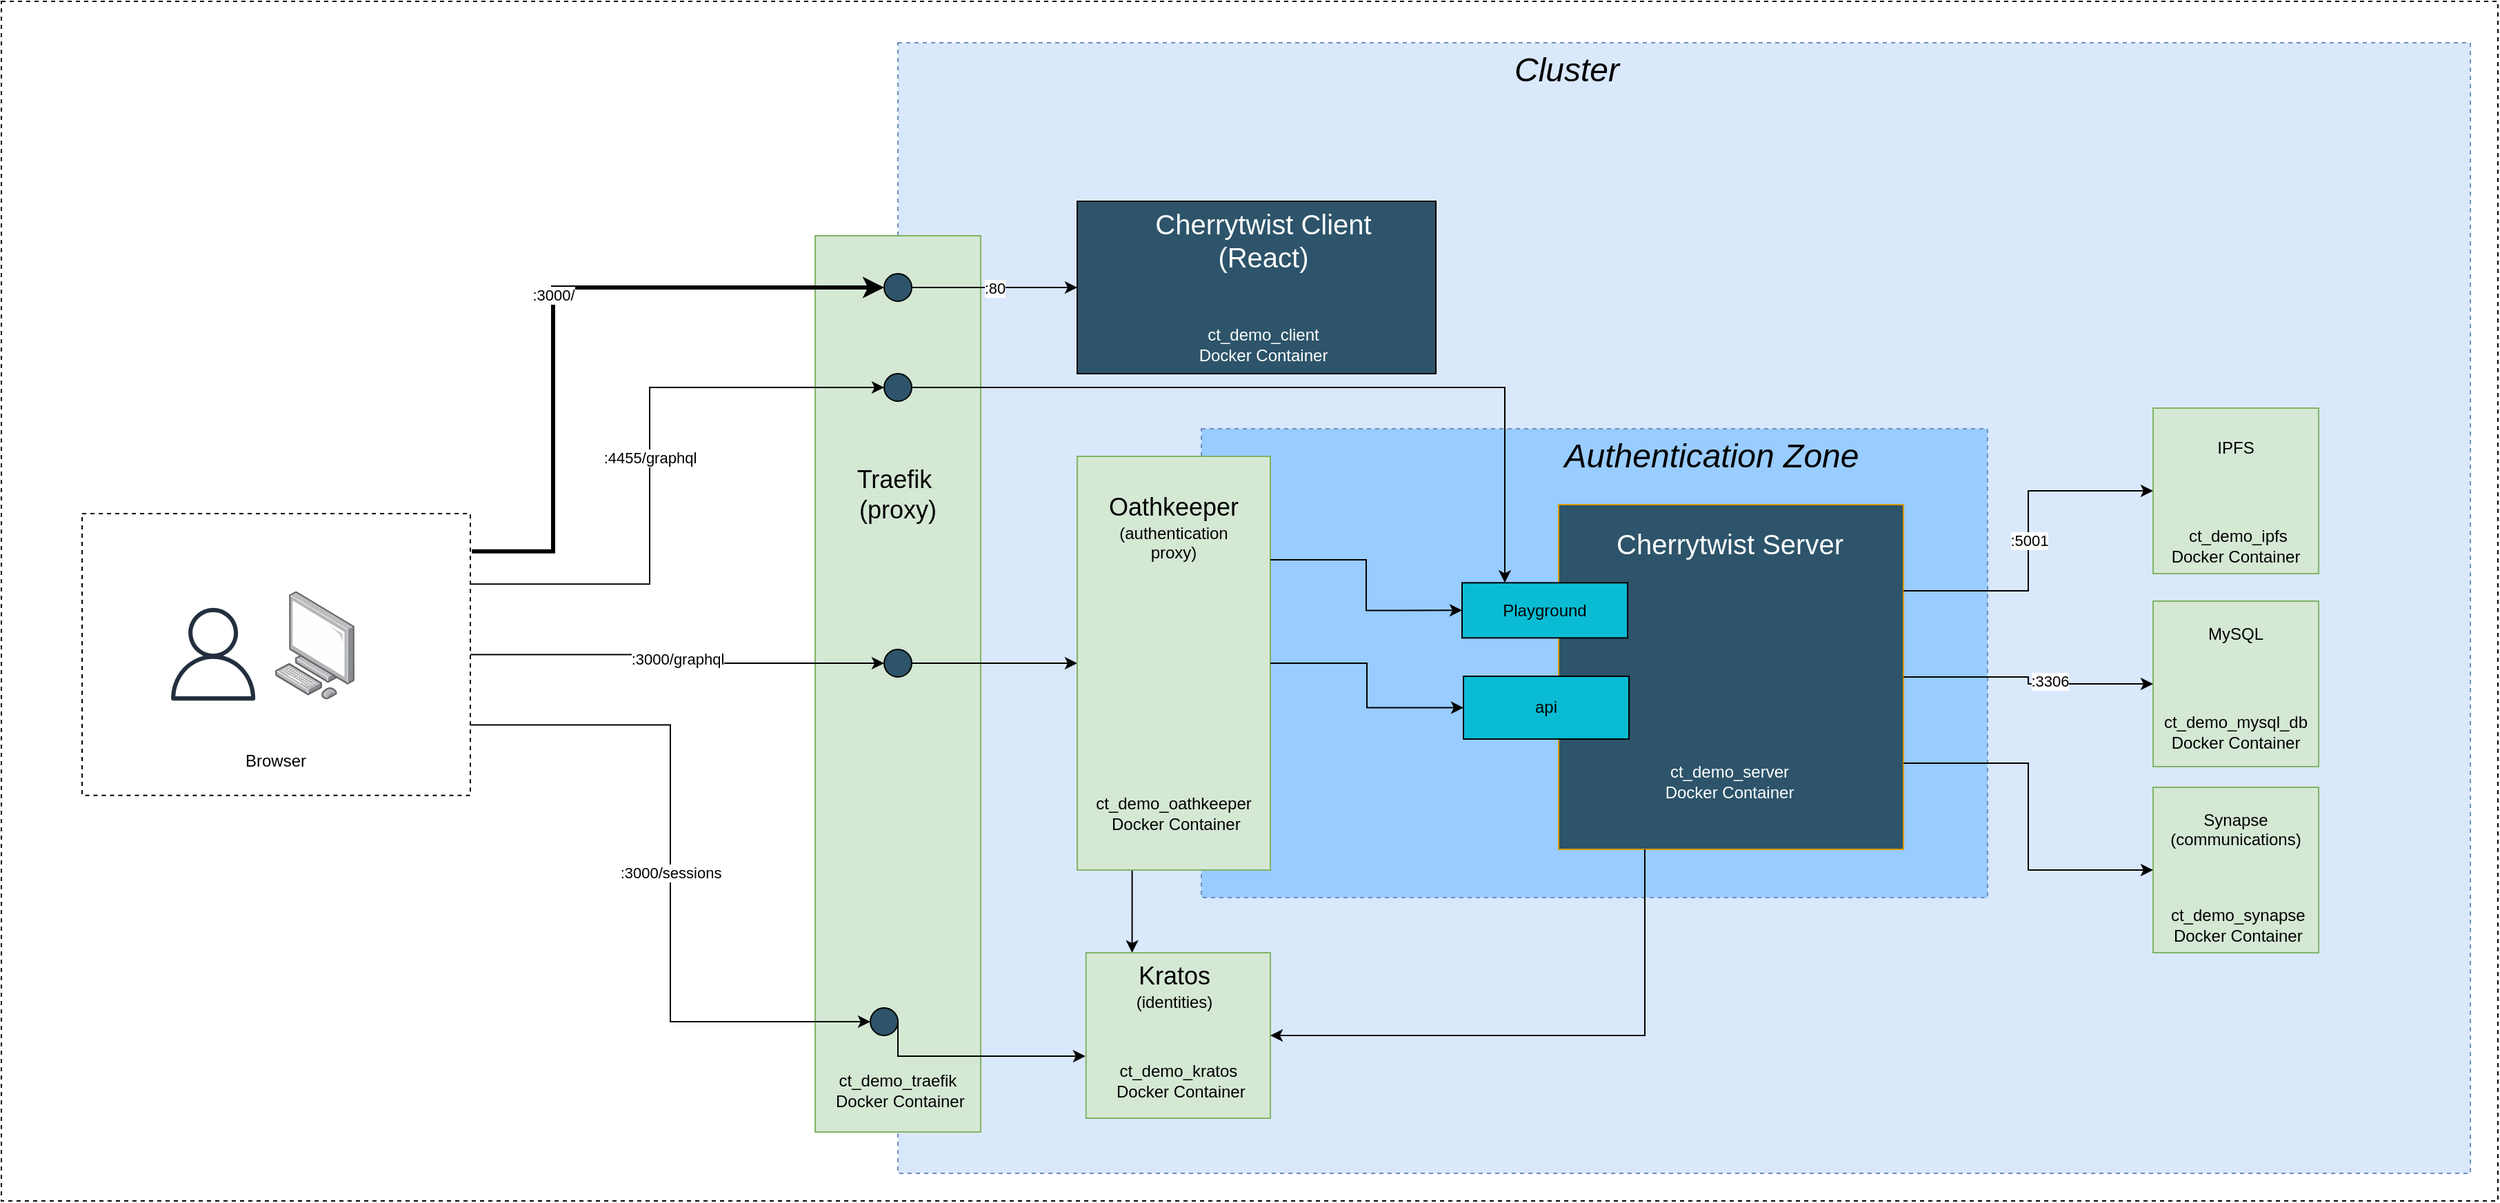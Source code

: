 <mxfile version="14.6.13" type="device" pages="2"><diagram id="5-0HRDUqpAHmHsOU0eof" name="Prod"><mxGraphModel dx="2249" dy="815" grid="1" gridSize="10" guides="1" tooltips="1" connect="1" arrows="1" fold="1" page="1" pageScale="1" pageWidth="827" pageHeight="1169" math="0" shadow="0"><root><mxCell id="0"/><mxCell id="1" parent="0"/><mxCell id="0voDaI4-u7oijfD-uJI3-23" value="" style="rounded=0;whiteSpace=wrap;html=1;dashed=1;" parent="1" vertex="1"><mxGeometry x="-450" y="170" width="1810" height="870" as="geometry"/></mxCell><mxCell id="0voDaI4-u7oijfD-uJI3-18" value="" style="rounded=0;whiteSpace=wrap;html=1;dashed=1;fillColor=#dae8fc;strokeColor=#6c8ebf;" parent="1" vertex="1"><mxGeometry x="200" y="200" width="1140" height="820" as="geometry"/></mxCell><mxCell id="RfYNLgnv8OTz5lV1KctK-16" value="" style="rounded=0;whiteSpace=wrap;html=1;strokeColor=#82b366;fillColor=#D5E8D4;" parent="1" vertex="1"><mxGeometry x="140" y="340" width="120" height="650" as="geometry"/></mxCell><mxCell id="0voDaI4-u7oijfD-uJI3-4" value="port:3306" style="edgeStyle=orthogonalEdgeStyle;rounded=0;orthogonalLoop=1;jettySize=auto;html=1;" parent="1" source="0voDaI4-u7oijfD-uJI3-2" edge="1"><mxGeometry relative="1" as="geometry"><mxPoint x="910" y="500" as="targetPoint"/></mxGeometry></mxCell><mxCell id="0voDaI4-u7oijfD-uJI3-27" value="" style="group" parent="1" vertex="1" connectable="0"><mxGeometry x="1110" y="605" width="131" height="120" as="geometry"/></mxCell><mxCell id="0voDaI4-u7oijfD-uJI3-21" value="&amp;nbsp;ct_demo_db&lt;br&gt;&amp;nbsp;Docker Container" style="text;html=1;strokeColor=none;fillColor=none;align=center;verticalAlign=middle;whiteSpace=wrap;rounded=0;dashed=1;" parent="0voDaI4-u7oijfD-uJI3-27" vertex="1"><mxGeometry y="80" width="120" height="40" as="geometry"/></mxCell><mxCell id="YILVaNEbcuu23r1FG_Kh-31" value="" style="group" parent="0voDaI4-u7oijfD-uJI3-27" vertex="1" connectable="0"><mxGeometry width="131" height="120" as="geometry"/></mxCell><mxCell id="0voDaI4-u7oijfD-uJI3-1" value="" style="whiteSpace=wrap;html=1;aspect=fixed;fillColor=#d5e8d4;strokeColor=#82b366;" parent="YILVaNEbcuu23r1FG_Kh-31" vertex="1"><mxGeometry width="120" height="120" as="geometry"/></mxCell><mxCell id="YILVaNEbcuu23r1FG_Kh-28" value="&lt;meta charset=&quot;utf-8&quot;&gt;&lt;span style=&quot;color: rgb(0, 0, 0); font-family: helvetica; font-size: 12px; font-style: normal; font-weight: 400; letter-spacing: normal; text-indent: 0px; text-transform: none; word-spacing: 0px; display: inline; float: none;&quot;&gt;MySQL&lt;/span&gt;" style="text;whiteSpace=wrap;html=1;align=center;labelBackgroundColor=none;" parent="YILVaNEbcuu23r1FG_Kh-31" vertex="1"><mxGeometry x="25" y="10" width="70" height="30" as="geometry"/></mxCell><mxCell id="YILVaNEbcuu23r1FG_Kh-33" value="ct_demo_mysql_db&lt;br&gt;Docker Container" style="text;html=1;strokeColor=none;fillColor=none;align=center;verticalAlign=middle;whiteSpace=wrap;rounded=0;dashed=1;" parent="YILVaNEbcuu23r1FG_Kh-31" vertex="1"><mxGeometry y="75" width="120" height="40" as="geometry"/></mxCell><mxCell id="IZdfjD5uXH5z2tWCQTJ2-1" value="" style="group" parent="1" vertex="1" connectable="0"><mxGeometry x="1110" y="465" width="120" height="120" as="geometry"/></mxCell><mxCell id="YILVaNEbcuu23r1FG_Kh-30" value="" style="group" parent="IZdfjD5uXH5z2tWCQTJ2-1" vertex="1" connectable="0"><mxGeometry width="120" height="120" as="geometry"/></mxCell><mxCell id="IZdfjD5uXH5z2tWCQTJ2-2" value="" style="whiteSpace=wrap;html=1;aspect=fixed;fillColor=#d5e8d4;strokeColor=#82b366;" parent="YILVaNEbcuu23r1FG_Kh-30" vertex="1"><mxGeometry width="120" height="120" as="geometry"/></mxCell><mxCell id="IZdfjD5uXH5z2tWCQTJ2-3" value="&amp;nbsp;ct_demo_ipfs&lt;br&gt;Docker Container" style="text;html=1;strokeColor=none;fillColor=none;align=center;verticalAlign=middle;whiteSpace=wrap;rounded=0;dashed=1;" parent="YILVaNEbcuu23r1FG_Kh-30" vertex="1"><mxGeometry y="80" width="120" height="40" as="geometry"/></mxCell><mxCell id="YILVaNEbcuu23r1FG_Kh-29" value="&lt;meta charset=&quot;utf-8&quot;&gt;&lt;span style=&quot;color: rgb(0, 0, 0); font-family: helvetica; font-size: 12px; font-style: normal; font-weight: 400; letter-spacing: normal; text-indent: 0px; text-transform: none; word-spacing: 0px; display: inline; float: none;&quot;&gt;IPFS&lt;/span&gt;" style="text;whiteSpace=wrap;html=1;align=center;labelBackgroundColor=none;" parent="YILVaNEbcuu23r1FG_Kh-30" vertex="1"><mxGeometry x="35" y="15" width="50" height="30" as="geometry"/></mxCell><mxCell id="IZdfjD5uXH5z2tWCQTJ2-14" value="&lt;font style=&quot;font-size: 24px&quot;&gt;&lt;i&gt;Cluster&lt;/i&gt;&lt;/font&gt;" style="text;html=1;strokeColor=none;fillColor=none;align=center;verticalAlign=middle;whiteSpace=wrap;rounded=0;" parent="1" vertex="1"><mxGeometry x="580" y="210" width="210" height="20" as="geometry"/></mxCell><mxCell id="RfYNLgnv8OTz5lV1KctK-8" value=":80" style="edgeStyle=orthogonalEdgeStyle;rounded=0;orthogonalLoop=1;jettySize=auto;html=1;exitX=1;exitY=0.5;exitDx=0;exitDy=0;entryX=0;entryY=0.5;entryDx=0;entryDy=0;" parent="1" source="RfYNLgnv8OTz5lV1KctK-11" target="YILVaNEbcuu23r1FG_Kh-16" edge="1"><mxGeometry relative="1" as="geometry"><mxPoint x="270" y="420" as="targetPoint"/><mxPoint x="-40" y="575.714" as="sourcePoint"/><Array as="points"><mxPoint x="310" y="378"/><mxPoint x="310" y="378"/></Array></mxGeometry></mxCell><mxCell id="RfYNLgnv8OTz5lV1KctK-9" style="edgeStyle=orthogonalEdgeStyle;rounded=0;orthogonalLoop=1;jettySize=auto;html=1;exitX=0.25;exitY=1;exitDx=0;exitDy=0;entryX=0.25;entryY=0;entryDx=0;entryDy=0;" parent="1" source="YILVaNEbcuu23r1FG_Kh-3" target="RfYNLgnv8OTz5lV1KctK-19" edge="1"><mxGeometry relative="1" as="geometry"><mxPoint x="590" y="695" as="targetPoint"/><mxPoint x="582.768" y="736.999" as="sourcePoint"/><Array as="points"><mxPoint x="370" y="800"/></Array></mxGeometry></mxCell><mxCell id="RfYNLgnv8OTz5lV1KctK-10" value=":3000/graphql" style="edgeStyle=orthogonalEdgeStyle;rounded=0;orthogonalLoop=1;jettySize=auto;html=1;entryX=0;entryY=0.5;entryDx=0;entryDy=0;exitX=1;exitY=0.5;exitDx=0;exitDy=0;strokeWidth=1;" parent="1" source="0voDaI4-u7oijfD-uJI3-35" target="RfYNLgnv8OTz5lV1KctK-13" edge="1"><mxGeometry relative="1" as="geometry"><mxPoint x="161.32" y="530.08" as="targetPoint"/><mxPoint x="-40" y="630" as="sourcePoint"/><Array as="points"/></mxGeometry></mxCell><mxCell id="RfYNLgnv8OTz5lV1KctK-11" value="" style="ellipse;whiteSpace=wrap;html=1;aspect=fixed;fillColor=#2d546a;" parent="1" vertex="1"><mxGeometry x="190" y="367.5" width="20" height="20" as="geometry"/></mxCell><mxCell id="0voDaI4-u7oijfD-uJI3-40" value=":3000/" style="edgeStyle=orthogonalEdgeStyle;rounded=0;orthogonalLoop=1;jettySize=auto;html=1;exitX=1.004;exitY=0.134;exitDx=0;exitDy=0;entryX=0;entryY=0.5;entryDx=0;entryDy=0;exitPerimeter=0;strokeWidth=3;" parent="1" source="0voDaI4-u7oijfD-uJI3-35" target="RfYNLgnv8OTz5lV1KctK-11" edge="1"><mxGeometry relative="1" as="geometry"><mxPoint x="460" y="550" as="targetPoint"/><Array as="points"><mxPoint x="-50" y="569"/><mxPoint x="-50" y="378"/></Array></mxGeometry></mxCell><mxCell id="RfYNLgnv8OTz5lV1KctK-18" style="edgeStyle=orthogonalEdgeStyle;rounded=0;orthogonalLoop=1;jettySize=auto;html=1;entryX=0;entryY=0.5;entryDx=0;entryDy=0;" parent="1" source="RfYNLgnv8OTz5lV1KctK-13" target="YILVaNEbcuu23r1FG_Kh-3" edge="1"><mxGeometry relative="1" as="geometry"><mxPoint x="382.31" y="698.845" as="targetPoint"/></mxGeometry></mxCell><mxCell id="RfYNLgnv8OTz5lV1KctK-13" value="" style="ellipse;whiteSpace=wrap;html=1;aspect=fixed;fillColor=#2d546a;" parent="1" vertex="1"><mxGeometry x="190" y="640" width="20" height="20" as="geometry"/></mxCell><mxCell id="RfYNLgnv8OTz5lV1KctK-23" value="ct_demo_traefik&lt;br&gt;&amp;nbsp;Docker Container" style="text;html=1;strokeColor=none;fillColor=none;align=center;verticalAlign=middle;whiteSpace=wrap;rounded=0;dashed=1;" parent="1" vertex="1"><mxGeometry x="140" y="940" width="120" height="40" as="geometry"/></mxCell><mxCell id="RfYNLgnv8OTz5lV1KctK-28" value="" style="group" parent="1" vertex="1" connectable="0"><mxGeometry x="1110" y="740" width="120" height="120" as="geometry"/></mxCell><mxCell id="YILVaNEbcuu23r1FG_Kh-32" value="" style="group" parent="RfYNLgnv8OTz5lV1KctK-28" vertex="1" connectable="0"><mxGeometry width="120" height="120" as="geometry"/></mxCell><mxCell id="RfYNLgnv8OTz5lV1KctK-29" value="" style="whiteSpace=wrap;html=1;aspect=fixed;fillColor=#d5e8d4;strokeColor=#82b366;" parent="YILVaNEbcuu23r1FG_Kh-32" vertex="1"><mxGeometry width="120" height="120" as="geometry"/></mxCell><mxCell id="RfYNLgnv8OTz5lV1KctK-30" value="&amp;nbsp;ct_demo_synapse&lt;br&gt;&amp;nbsp;Docker Container" style="text;html=1;strokeColor=none;fillColor=none;align=center;verticalAlign=middle;whiteSpace=wrap;rounded=0;dashed=1;" parent="YILVaNEbcuu23r1FG_Kh-32" vertex="1"><mxGeometry y="80" width="120" height="40" as="geometry"/></mxCell><mxCell id="YILVaNEbcuu23r1FG_Kh-26" value="&lt;meta charset=&quot;utf-8&quot;&gt;&lt;span style=&quot;color: rgb(0, 0, 0); font-family: helvetica; font-size: 12px; font-style: normal; font-weight: 400; letter-spacing: normal; text-indent: 0px; text-transform: none; word-spacing: 0px; display: inline; float: none;&quot;&gt;Synapse&lt;/span&gt;&lt;br style=&quot;color: rgb(0, 0, 0); font-family: helvetica; font-size: 12px; font-style: normal; font-weight: 400; letter-spacing: normal; text-indent: 0px; text-transform: none; word-spacing: 0px;&quot;&gt;&lt;span style=&quot;color: rgb(0, 0, 0); font-family: helvetica; font-size: 12px; font-style: normal; font-weight: 400; letter-spacing: normal; text-indent: 0px; text-transform: none; word-spacing: 0px; display: inline; float: none;&quot;&gt;(communications)&lt;/span&gt;" style="text;whiteSpace=wrap;html=1;align=center;labelBackgroundColor=none;" parent="YILVaNEbcuu23r1FG_Kh-32" vertex="1"><mxGeometry y="10" width="120" height="40" as="geometry"/></mxCell><mxCell id="RfYNLgnv8OTz5lV1KctK-33" value=":3000/sessions" style="edgeStyle=orthogonalEdgeStyle;rounded=0;orthogonalLoop=1;jettySize=auto;html=1;entryX=0;entryY=0.5;entryDx=0;entryDy=0;exitX=1;exitY=0.75;exitDx=0;exitDy=0;" parent="1" source="0voDaI4-u7oijfD-uJI3-35" target="RfYNLgnv8OTz5lV1KctK-34" edge="1"><mxGeometry relative="1" as="geometry"><mxPoint x="161.32" y="575.08" as="targetPoint"/><mxPoint x="-60" y="674.954" as="sourcePoint"/><Array as="points"/></mxGeometry></mxCell><mxCell id="RfYNLgnv8OTz5lV1KctK-34" value="" style="ellipse;whiteSpace=wrap;html=1;aspect=fixed;fillColor=#2d546a;" parent="1" vertex="1"><mxGeometry x="180" y="900" width="20" height="20" as="geometry"/></mxCell><mxCell id="RfYNLgnv8OTz5lV1KctK-35" style="edgeStyle=orthogonalEdgeStyle;rounded=0;orthogonalLoop=1;jettySize=auto;html=1;exitX=1;exitY=0.5;exitDx=0;exitDy=0;entryX=-0.003;entryY=0.625;entryDx=0;entryDy=0;entryPerimeter=0;" parent="1" source="RfYNLgnv8OTz5lV1KctK-34" target="RfYNLgnv8OTz5lV1KctK-19" edge="1"><mxGeometry relative="1" as="geometry"><mxPoint x="220" y="620" as="sourcePoint"/><mxPoint x="635" y="880" as="targetPoint"/><Array as="points"><mxPoint x="200" y="935"/></Array></mxGeometry></mxCell><mxCell id="RfYNLgnv8OTz5lV1KctK-39" value="" style="ellipse;whiteSpace=wrap;html=1;aspect=fixed;fillColor=#2d546a;" parent="1" vertex="1"><mxGeometry x="190" y="440" width="20" height="20" as="geometry"/></mxCell><mxCell id="RfYNLgnv8OTz5lV1KctK-40" value=":4455/graphql" style="edgeStyle=orthogonalEdgeStyle;rounded=0;orthogonalLoop=1;jettySize=auto;html=1;exitX=1;exitY=0.25;exitDx=0;exitDy=0;entryX=0;entryY=0.5;entryDx=0;entryDy=0;" parent="1" source="0voDaI4-u7oijfD-uJI3-35" target="RfYNLgnv8OTz5lV1KctK-39" edge="1"><mxGeometry relative="1" as="geometry"><mxPoint x="200" y="510" as="targetPoint"/><mxPoint x="-40" y="554.821" as="sourcePoint"/><Array as="points"><mxPoint x="20" y="593"/><mxPoint x="20" y="450"/></Array></mxGeometry></mxCell><mxCell id="YILVaNEbcuu23r1FG_Kh-1" value="&lt;span style=&quot;&quot;&gt;&lt;span style=&quot;color: rgb(0 , 0 , 0) ; font-family: &amp;quot;helvetica&amp;quot; ; font-size: 18px ; font-style: normal ; font-weight: 400 ; letter-spacing: normal ; text-indent: 0px ; text-transform: none ; word-spacing: 0px ; display: inline ; float: none&quot;&gt;Traefik&amp;nbsp;&lt;/span&gt;&lt;br style=&quot;color: rgb(0 , 0 , 0) ; font-family: &amp;quot;helvetica&amp;quot; ; font-size: 18px ; font-style: normal ; font-weight: 400 ; letter-spacing: normal ; text-indent: 0px ; text-transform: none ; word-spacing: 0px&quot;&gt;&lt;span style=&quot;color: rgb(0 , 0 , 0) ; font-family: &amp;quot;helvetica&amp;quot; ; font-size: 18px ; font-style: normal ; font-weight: 400 ; letter-spacing: normal ; text-indent: 0px ; text-transform: none ; word-spacing: 0px ; display: inline ; float: none&quot;&gt;(proxy)&lt;/span&gt;&lt;/span&gt;" style="text;whiteSpace=wrap;html=1;align=center;labelBackgroundColor=none;" parent="1" vertex="1"><mxGeometry x="160" y="500" width="80" height="50" as="geometry"/></mxCell><mxCell id="IZdfjD5uXH5z2tWCQTJ2-12" value="" style="group" parent="1" vertex="1" connectable="0"><mxGeometry x="630" y="500" width="360" height="320" as="geometry"/></mxCell><mxCell id="YILVaNEbcuu23r1FG_Kh-9" value="" style="rounded=0;whiteSpace=wrap;html=1;dashed=1;strokeColor=#6c8ebf;fillColor=#99CCFF;" parent="IZdfjD5uXH5z2tWCQTJ2-12" vertex="1"><mxGeometry x="-210" y="-20" width="570" height="340" as="geometry"/></mxCell><mxCell id="YILVaNEbcuu23r1FG_Kh-11" value="" style="group" parent="IZdfjD5uXH5z2tWCQTJ2-12" vertex="1" connectable="0"><mxGeometry x="-311" y="60" width="170" height="240" as="geometry"/></mxCell><mxCell id="YILVaNEbcuu23r1FG_Kh-3" value="" style="rounded=0;whiteSpace=wrap;html=1;strokeColor=#82b366;fillColor=#D5E8D4;" parent="YILVaNEbcuu23r1FG_Kh-11" vertex="1"><mxGeometry x="11" y="-60" width="140" height="300" as="geometry"/></mxCell><mxCell id="IZdfjD5uXH5z2tWCQTJ2-18" value="ct_demo_oathkeeper&lt;br&gt;&amp;nbsp;Docker Container" style="text;html=1;strokeColor=none;fillColor=none;align=center;verticalAlign=middle;whiteSpace=wrap;rounded=0;dashed=1;" parent="YILVaNEbcuu23r1FG_Kh-11" vertex="1"><mxGeometry x="-4" y="170.0" width="170" height="57.14" as="geometry"/></mxCell><mxCell id="RfYNLgnv8OTz5lV1KctK-25" style="edgeStyle=orthogonalEdgeStyle;rounded=0;orthogonalLoop=1;jettySize=auto;html=1;entryX=0;entryY=0.5;entryDx=0;entryDy=0;" parent="IZdfjD5uXH5z2tWCQTJ2-12" source="YILVaNEbcuu23r1FG_Kh-3" target="RfYNLgnv8OTz5lV1KctK-38" edge="1"><mxGeometry relative="1" as="geometry"><mxPoint x="-301" y="49.423" as="sourcePoint"/></mxGeometry></mxCell><mxCell id="YILVaNEbcuu23r1FG_Kh-12" style="edgeStyle=orthogonalEdgeStyle;rounded=0;orthogonalLoop=1;jettySize=auto;html=1;entryX=0;entryY=0.5;entryDx=0;entryDy=0;exitX=1;exitY=0.25;exitDx=0;exitDy=0;" parent="IZdfjD5uXH5z2tWCQTJ2-12" source="YILVaNEbcuu23r1FG_Kh-3" target="RfYNLgnv8OTz5lV1KctK-37" edge="1"><mxGeometry relative="1" as="geometry"><mxPoint x="-150" y="163.335" as="sourcePoint"/><mxPoint x="-81" y="202.748" as="targetPoint"/></mxGeometry></mxCell><mxCell id="YILVaNEbcuu23r1FG_Kh-15" value="" style="group;" parent="IZdfjD5uXH5z2tWCQTJ2-12" vertex="1" connectable="0"><mxGeometry x="49" y="35.0" width="250" height="250" as="geometry"/></mxCell><mxCell id="0voDaI4-u7oijfD-uJI3-2" value="" style="whiteSpace=wrap;html=1;aspect=fixed;strokeColor=#d79b00;fillColor=#2d546a;" parent="YILVaNEbcuu23r1FG_Kh-15" vertex="1"><mxGeometry width="250" height="250" as="geometry"/></mxCell><mxCell id="0voDaI4-u7oijfD-uJI3-22" value="&lt;font color=&quot;#ffffff&quot;&gt;ct_demo_server&lt;br&gt;Docker Container&lt;/font&gt;" style="text;html=1;strokeColor=none;fillColor=none;align=center;verticalAlign=middle;whiteSpace=wrap;rounded=0;dashed=1;" parent="YILVaNEbcuu23r1FG_Kh-15" vertex="1"><mxGeometry x="60.999" y="170.002" width="126.316" height="62.222" as="geometry"/></mxCell><mxCell id="IZdfjD5uXH5z2tWCQTJ2-11" value="&lt;div style=&quot;text-align: center&quot;&gt;&lt;span style=&quot;font-size: 20px ; font-family: &amp;#34;helvetica&amp;#34;&quot;&gt;&lt;font color=&quot;#ffffff&quot;&gt;Cherrytwist Server&lt;/font&gt;&lt;/span&gt;&lt;/div&gt;" style="text;whiteSpace=wrap;html=1;" parent="YILVaNEbcuu23r1FG_Kh-15" vertex="1"><mxGeometry x="39.95" y="10" width="168.42" height="46.67" as="geometry"/></mxCell><mxCell id="RfYNLgnv8OTz5lV1KctK-37" value="Playground" style="rounded=0;whiteSpace=wrap;html=1;gradientColor=none;align=center;fillColor=#09BCD4;" parent="YILVaNEbcuu23r1FG_Kh-15" vertex="1"><mxGeometry x="-70" y="56.67" width="120" height="40" as="geometry"/></mxCell><mxCell id="RfYNLgnv8OTz5lV1KctK-38" value="api" style="rounded=0;whiteSpace=wrap;html=1;gradientColor=none;align=center;fillColor=#09BCD4;" parent="IZdfjD5uXH5z2tWCQTJ2-12" vertex="1"><mxGeometry x="-20" y="159.497" width="120" height="45.5" as="geometry"/></mxCell><mxCell id="YILVaNEbcuu23r1FG_Kh-13" value="" style="group" parent="1" vertex="1" connectable="0"><mxGeometry x="330" y="860" width="140" height="120" as="geometry"/></mxCell><mxCell id="RfYNLgnv8OTz5lV1KctK-19" value="" style="rounded=0;whiteSpace=wrap;html=1;strokeColor=#82b366;fillColor=#D5E8D4;" parent="YILVaNEbcuu23r1FG_Kh-13" vertex="1"><mxGeometry x="6.364" width="133.636" height="120" as="geometry"/></mxCell><mxCell id="RfYNLgnv8OTz5lV1KctK-20" value="ct_demo_kratos&lt;br&gt;&amp;nbsp;Docker Container" style="text;html=1;strokeColor=none;fillColor=none;align=center;verticalAlign=middle;whiteSpace=wrap;rounded=0;dashed=1;" parent="YILVaNEbcuu23r1FG_Kh-13" vertex="1"><mxGeometry x="16.732" y="84" width="112.903" height="17.455" as="geometry"/></mxCell><mxCell id="RfYNLgnv8OTz5lV1KctK-22" value="&lt;span style=&quot;&quot;&gt;&lt;span style=&quot;color: rgb(0 , 0 , 0) ; font-family: &amp;quot;helvetica&amp;quot; ; font-style: normal ; font-weight: 400 ; letter-spacing: normal ; text-indent: 0px ; text-transform: none ; word-spacing: 0px ; font-size: 18px&quot;&gt;Kratos&lt;br&gt;&lt;/span&gt;&lt;span style=&quot;color: rgb(0 , 0 , 0) ; font-family: &amp;quot;helvetica&amp;quot; ; font-size: 12px ; font-style: normal ; font-weight: 400 ; letter-spacing: normal ; text-indent: 0px ; text-transform: none ; word-spacing: 0px ; display: inline ; float: none&quot;&gt;(identities)&lt;/span&gt;&lt;/span&gt;" style="text;whiteSpace=wrap;html=1;align=center;labelBackgroundColor=none;" parent="YILVaNEbcuu23r1FG_Kh-13" vertex="1"><mxGeometry x="44.545" width="50.909" height="60" as="geometry"/></mxCell><mxCell id="RfYNLgnv8OTz5lV1KctK-26" style="edgeStyle=orthogonalEdgeStyle;rounded=0;orthogonalLoop=1;jettySize=auto;html=1;entryX=1;entryY=0.5;entryDx=0;entryDy=0;exitX=0.25;exitY=1;exitDx=0;exitDy=0;" parent="1" source="0voDaI4-u7oijfD-uJI3-2" target="RfYNLgnv8OTz5lV1KctK-19" edge="1"><mxGeometry relative="1" as="geometry"><mxPoint x="640" y="883.95" as="sourcePoint"/><mxPoint x="940" y="845.003" as="targetPoint"/></mxGeometry></mxCell><mxCell id="YILVaNEbcuu23r1FG_Kh-17" value="" style="group;fillColor=#ffffff;" parent="1" vertex="1" connectable="0"><mxGeometry x="330" y="315" width="260" height="125" as="geometry"/></mxCell><mxCell id="YILVaNEbcuu23r1FG_Kh-16" value="" style="rounded=0;whiteSpace=wrap;html=1;labelBackgroundColor=#FFFFFF;align=center;fillColor=#2D546A;" parent="YILVaNEbcuu23r1FG_Kh-17" vertex="1"><mxGeometry width="260" height="125" as="geometry"/></mxCell><mxCell id="IZdfjD5uXH5z2tWCQTJ2-7" value="&lt;font color=&quot;#ffffff&quot;&gt;ct_demo_client&lt;br&gt;Docker Container&lt;/font&gt;" style="text;html=1;strokeColor=none;fillColor=none;align=center;verticalAlign=middle;whiteSpace=wrap;rounded=0;dashed=1;" parent="YILVaNEbcuu23r1FG_Kh-17" vertex="1"><mxGeometry x="70" y="83.333" width="130" height="41.667" as="geometry"/></mxCell><mxCell id="IZdfjD5uXH5z2tWCQTJ2-10" value="&lt;font style=&quot;font-size: 20px&quot;&gt;&lt;span style=&quot;color: rgb(255 , 255 , 255)&quot;&gt;Cherrytwist Client&lt;/span&gt;&lt;br style=&quot;color: rgb(255 , 255 , 255)&quot;&gt;&lt;span style=&quot;color: rgb(255 , 255 , 255)&quot;&gt;&amp;nbsp;(React)&amp;nbsp;&lt;/span&gt;&lt;/font&gt;" style="text;html=1;strokeColor=none;fillColor=none;align=center;verticalAlign=middle;whiteSpace=wrap;rounded=0;" parent="YILVaNEbcuu23r1FG_Kh-17" vertex="1"><mxGeometry x="48.131" y="20.833" width="173.736" height="13.889" as="geometry"/></mxCell><mxCell id="RfYNLgnv8OTz5lV1KctK-31" value="" style="edgeStyle=orthogonalEdgeStyle;rounded=0;orthogonalLoop=1;jettySize=auto;html=1;exitX=1;exitY=0.75;exitDx=0;exitDy=0;entryX=0;entryY=0.5;entryDx=0;entryDy=0;" parent="1" source="0voDaI4-u7oijfD-uJI3-2" target="RfYNLgnv8OTz5lV1KctK-29" edge="1"><mxGeometry relative="1" as="geometry"><mxPoint x="819.74" y="530" as="sourcePoint"/><mxPoint x="920" y="525" as="targetPoint"/></mxGeometry></mxCell><mxCell id="IZdfjD5uXH5z2tWCQTJ2-4" value=":5001" style="edgeStyle=orthogonalEdgeStyle;rounded=0;orthogonalLoop=1;jettySize=auto;html=1;entryX=0;entryY=0.5;entryDx=0;entryDy=0;exitX=1;exitY=0.25;exitDx=0;exitDy=0;" parent="1" source="0voDaI4-u7oijfD-uJI3-2" target="IZdfjD5uXH5z2tWCQTJ2-2" edge="1"><mxGeometry relative="1" as="geometry"><mxPoint x="990" y="560" as="sourcePoint"/><mxPoint x="1110" y="560" as="targetPoint"/></mxGeometry></mxCell><mxCell id="RfYNLgnv8OTz5lV1KctK-41" style="edgeStyle=orthogonalEdgeStyle;rounded=0;orthogonalLoop=1;jettySize=auto;html=1;" parent="1" source="RfYNLgnv8OTz5lV1KctK-39" target="RfYNLgnv8OTz5lV1KctK-37" edge="1"><mxGeometry relative="1" as="geometry"><Array as="points"><mxPoint x="640" y="450"/></Array></mxGeometry></mxCell><mxCell id="YILVaNEbcuu23r1FG_Kh-5" value="&lt;span style=&quot;&quot;&gt;&lt;span style=&quot;color: rgb(0 , 0 , 0) ; font-family: &amp;quot;helvetica&amp;quot; ; font-style: normal ; font-weight: 400 ; letter-spacing: normal ; text-indent: 0px ; text-transform: none ; word-spacing: 0px ; font-size: 18px&quot;&gt;Oathkeeper&lt;br&gt;&lt;/span&gt;&lt;span style=&quot;color: rgb(0 , 0 , 0) ; font-family: &amp;quot;helvetica&amp;quot; ; font-size: 12px ; font-style: normal ; font-weight: 400 ; letter-spacing: normal ; text-indent: 0px ; text-transform: none ; word-spacing: 0px ; display: inline ; float: none&quot;&gt;(authentication proxy)&lt;/span&gt;&lt;/span&gt;" style="text;whiteSpace=wrap;html=1;align=center;labelBackgroundColor=none;" parent="1" vertex="1"><mxGeometry x="360" y="520" width="80" height="50" as="geometry"/></mxCell><mxCell id="YILVaNEbcuu23r1FG_Kh-19" value="" style="edgeStyle=orthogonalEdgeStyle;rounded=0;orthogonalLoop=1;jettySize=auto;html=1;exitX=1;exitY=0.5;exitDx=0;exitDy=0;" parent="1" source="0voDaI4-u7oijfD-uJI3-2" target="0voDaI4-u7oijfD-uJI3-1" edge="1"><mxGeometry relative="1" as="geometry"><mxPoint x="939" y="732.5" as="sourcePoint"/><mxPoint x="1120" y="790" as="targetPoint"/></mxGeometry></mxCell><mxCell id="YILVaNEbcuu23r1FG_Kh-20" value=":3306" style="edgeLabel;html=1;align=center;verticalAlign=middle;resizable=0;points=[];" parent="YILVaNEbcuu23r1FG_Kh-19" vertex="1" connectable="0"><mxGeometry x="0.193" y="2" relative="1" as="geometry"><mxPoint as="offset"/></mxGeometry></mxCell><mxCell id="YILVaNEbcuu23r1FG_Kh-23" value="" style="group" parent="1" vertex="1" connectable="0"><mxGeometry x="-400" y="541.55" width="290" height="246.9" as="geometry"/></mxCell><mxCell id="0voDaI4-u7oijfD-uJI3-35" value="" style="rounded=0;whiteSpace=wrap;html=1;dashed=1;" parent="YILVaNEbcuu23r1FG_Kh-23" vertex="1"><mxGeometry x="8.529" width="281.471" height="204.286" as="geometry"/></mxCell><mxCell id="0voDaI4-u7oijfD-uJI3-36" value="Browser" style="text;html=1;strokeColor=none;fillColor=none;align=center;verticalAlign=middle;whiteSpace=wrap;rounded=0;dashed=1;" parent="YILVaNEbcuu23r1FG_Kh-23" vertex="1"><mxGeometry x="39.09" y="147.983" width="220.357" height="62.857" as="geometry"/></mxCell><mxCell id="YILVaNEbcuu23r1FG_Kh-24" value="" style="group" parent="YILVaNEbcuu23r1FG_Kh-23" vertex="1" connectable="0"><mxGeometry x="70" y="56.31" width="136.18" height="91.67" as="geometry"/></mxCell><mxCell id="0voDaI4-u7oijfD-uJI3-32" value="" style="outlineConnect=0;fontColor=#232F3E;gradientColor=none;fillColor=#232F3E;strokeColor=none;dashed=0;verticalLabelPosition=bottom;verticalAlign=top;align=center;html=1;fontSize=12;fontStyle=0;aspect=fixed;pointerEvents=1;shape=mxgraph.aws4.user;" parent="YILVaNEbcuu23r1FG_Kh-24" vertex="1"><mxGeometry y="12.064" width="67.166" height="67.166" as="geometry"/></mxCell><mxCell id="0voDaI4-u7oijfD-uJI3-33" value="" style="points=[];aspect=fixed;html=1;align=center;shadow=0;dashed=0;image;image=img/lib/allied_telesis/computer_and_terminals/Personal_Computer.svg;" parent="YILVaNEbcuu23r1FG_Kh-24" vertex="1"><mxGeometry x="78.361" width="57.819" height="78.361" as="geometry"/></mxCell><mxCell id="YILVaNEbcuu23r1FG_Kh-18" value="&lt;font style=&quot;font-size: 24px&quot;&gt;&lt;i&gt;Authentication Zone&lt;/i&gt;&lt;/font&gt;" style="text;html=1;strokeColor=none;fillColor=none;align=center;verticalAlign=middle;whiteSpace=wrap;rounded=0;" parent="1" vertex="1"><mxGeometry x="630" y="490" width="320" height="20" as="geometry"/></mxCell></root></mxGraphModel></diagram><diagram name="Server Dev" id="jRrnWYwxi_R7Z0VvF4TN"><mxGraphModel dx="3671" dy="1630" grid="1" gridSize="10" guides="1" tooltips="1" connect="1" arrows="1" fold="1" page="1" pageScale="1" pageWidth="827" pageHeight="1169" math="0" shadow="0"><root><mxCell id="9WvqwoNYY1pGhEq--7Bt-0"/><mxCell id="9WvqwoNYY1pGhEq--7Bt-1" parent="9WvqwoNYY1pGhEq--7Bt-0"/><mxCell id="9WvqwoNYY1pGhEq--7Bt-2" value="" style="rounded=0;whiteSpace=wrap;html=1;dashed=1;" vertex="1" parent="9WvqwoNYY1pGhEq--7Bt-1"><mxGeometry x="-530" y="170" width="1810" height="870" as="geometry"/></mxCell><mxCell id="9WvqwoNYY1pGhEq--7Bt-3" value="" style="rounded=0;whiteSpace=wrap;html=1;dashed=1;fillColor=#dae8fc;strokeColor=#6c8ebf;" vertex="1" parent="9WvqwoNYY1pGhEq--7Bt-1"><mxGeometry x="120" y="200" width="1330" height="820" as="geometry"/></mxCell><mxCell id="9WvqwoNYY1pGhEq--7Bt-4" value="" style="rounded=0;whiteSpace=wrap;html=1;strokeColor=#82b366;fillColor=#D5E8D4;" vertex="1" parent="9WvqwoNYY1pGhEq--7Bt-1"><mxGeometry x="60" y="270" width="300" height="670" as="geometry"/></mxCell><mxCell id="9WvqwoNYY1pGhEq--7Bt-6" value="" style="group" vertex="1" connectable="0" parent="9WvqwoNYY1pGhEq--7Bt-1"><mxGeometry x="1040" y="870" width="131" height="120" as="geometry"/></mxCell><mxCell id="9WvqwoNYY1pGhEq--7Bt-7" value="&amp;nbsp;ct_demo_db&lt;br&gt;&amp;nbsp;Docker Container" style="text;html=1;strokeColor=none;fillColor=none;align=center;verticalAlign=middle;whiteSpace=wrap;rounded=0;dashed=1;" vertex="1" parent="9WvqwoNYY1pGhEq--7Bt-6"><mxGeometry y="80" width="120" height="40" as="geometry"/></mxCell><mxCell id="9WvqwoNYY1pGhEq--7Bt-8" value="" style="group" vertex="1" connectable="0" parent="9WvqwoNYY1pGhEq--7Bt-6"><mxGeometry width="131" height="120" as="geometry"/></mxCell><mxCell id="9WvqwoNYY1pGhEq--7Bt-9" value="" style="whiteSpace=wrap;html=1;aspect=fixed;fillColor=#d5e8d4;strokeColor=#82b366;" vertex="1" parent="9WvqwoNYY1pGhEq--7Bt-8"><mxGeometry width="120" height="120" as="geometry"/></mxCell><mxCell id="9WvqwoNYY1pGhEq--7Bt-10" value="&lt;meta charset=&quot;utf-8&quot;&gt;&lt;span style=&quot;color: rgb(0, 0, 0); font-family: helvetica; font-size: 12px; font-style: normal; font-weight: 400; letter-spacing: normal; text-indent: 0px; text-transform: none; word-spacing: 0px; display: inline; float: none;&quot;&gt;MySQL&lt;/span&gt;" style="text;whiteSpace=wrap;html=1;align=center;labelBackgroundColor=none;" vertex="1" parent="9WvqwoNYY1pGhEq--7Bt-8"><mxGeometry x="25" y="10" width="70" height="30" as="geometry"/></mxCell><mxCell id="9WvqwoNYY1pGhEq--7Bt-12" value="" style="group" vertex="1" connectable="0" parent="9WvqwoNYY1pGhEq--7Bt-1"><mxGeometry x="1030" y="465" width="155" height="120" as="geometry"/></mxCell><mxCell id="9WvqwoNYY1pGhEq--7Bt-13" value="" style="group" vertex="1" connectable="0" parent="9WvqwoNYY1pGhEq--7Bt-12"><mxGeometry width="155" height="120" as="geometry"/></mxCell><mxCell id="9WvqwoNYY1pGhEq--7Bt-14" value="" style="whiteSpace=wrap;html=1;aspect=fixed;fillColor=#d5e8d4;strokeColor=#82b366;" vertex="1" parent="9WvqwoNYY1pGhEq--7Bt-13"><mxGeometry width="120" height="120" as="geometry"/></mxCell><mxCell id="9WvqwoNYY1pGhEq--7Bt-16" value="&lt;meta charset=&quot;utf-8&quot;&gt;&lt;span style=&quot;color: rgb(0, 0, 0); font-family: helvetica; font-size: 12px; font-style: normal; font-weight: 400; letter-spacing: normal; text-indent: 0px; text-transform: none; word-spacing: 0px; display: inline; float: none;&quot;&gt;IPFS&lt;/span&gt;" style="text;whiteSpace=wrap;html=1;align=center;labelBackgroundColor=none;" vertex="1" parent="9WvqwoNYY1pGhEq--7Bt-13"><mxGeometry x="35" y="15" width="50" height="30" as="geometry"/></mxCell><mxCell id="7wAYRKfLyZZ2UvqfPI9R-28" value="gateway" style="rounded=1;whiteSpace=wrap;html=1;" vertex="1" parent="9WvqwoNYY1pGhEq--7Bt-13"><mxGeometry x="-30" y="45" width="75" height="30" as="geometry"/></mxCell><mxCell id="7wAYRKfLyZZ2UvqfPI9R-35" value="api" style="rounded=1;whiteSpace=wrap;html=1;" vertex="1" parent="9WvqwoNYY1pGhEq--7Bt-13"><mxGeometry x="80" y="45" width="75" height="30" as="geometry"/></mxCell><mxCell id="9WvqwoNYY1pGhEq--7Bt-17" value="&lt;font style=&quot;font-size: 24px&quot;&gt;&lt;i&gt;Cluster&lt;/i&gt;&lt;/font&gt;" style="text;html=1;strokeColor=none;fillColor=none;align=center;verticalAlign=middle;whiteSpace=wrap;rounded=0;" vertex="1" parent="9WvqwoNYY1pGhEq--7Bt-1"><mxGeometry x="500" y="210" width="210" height="20" as="geometry"/></mxCell><mxCell id="9WvqwoNYY1pGhEq--7Bt-18" value=":80" style="edgeStyle=orthogonalEdgeStyle;rounded=0;orthogonalLoop=1;jettySize=auto;html=1;exitX=1;exitY=0.5;exitDx=0;exitDy=0;entryX=0;entryY=0.5;entryDx=0;entryDy=0;startArrow=none;" edge="1" parent="9WvqwoNYY1pGhEq--7Bt-1" source="7wAYRKfLyZZ2UvqfPI9R-8" target="9WvqwoNYY1pGhEq--7Bt-57"><mxGeometry relative="1" as="geometry"><mxPoint x="190" y="420" as="targetPoint"/><mxPoint x="-120" y="575.714" as="sourcePoint"/><Array as="points"/></mxGeometry></mxCell><mxCell id="9WvqwoNYY1pGhEq--7Bt-20" value="" style="edgeStyle=orthogonalEdgeStyle;rounded=0;orthogonalLoop=1;jettySize=auto;html=1;exitX=1;exitY=0.5;exitDx=0;exitDy=0;strokeWidth=1;" edge="1" parent="9WvqwoNYY1pGhEq--7Bt-1" source="9WvqwoNYY1pGhEq--7Bt-68"><mxGeometry relative="1" as="geometry"><mxPoint x="60" y="575" as="targetPoint"/><mxPoint x="-120" y="630" as="sourcePoint"/><Array as="points"/></mxGeometry></mxCell><mxCell id="9WvqwoNYY1pGhEq--7Bt-23" style="edgeStyle=orthogonalEdgeStyle;rounded=0;orthogonalLoop=1;jettySize=auto;html=1;entryX=0;entryY=0.5;entryDx=0;entryDy=0;exitX=1;exitY=0.5;exitDx=0;exitDy=0;" edge="1" parent="9WvqwoNYY1pGhEq--7Bt-1" source="7wAYRKfLyZZ2UvqfPI9R-6" target="9WvqwoNYY1pGhEq--7Bt-41"><mxGeometry relative="1" as="geometry"><mxPoint x="302.31" y="698.845" as="targetPoint"/><mxPoint x="130" y="650" as="sourcePoint"/></mxGeometry></mxCell><mxCell id="9WvqwoNYY1pGhEq--7Bt-26" value="" style="group" vertex="1" connectable="0" parent="9WvqwoNYY1pGhEq--7Bt-1"><mxGeometry x="1030" y="640" width="120" height="120" as="geometry"/></mxCell><mxCell id="9WvqwoNYY1pGhEq--7Bt-27" value="" style="group" vertex="1" connectable="0" parent="9WvqwoNYY1pGhEq--7Bt-26"><mxGeometry width="120" height="120" as="geometry"/></mxCell><mxCell id="9WvqwoNYY1pGhEq--7Bt-28" value="" style="whiteSpace=wrap;html=1;aspect=fixed;fillColor=#d5e8d4;strokeColor=#82b366;" vertex="1" parent="9WvqwoNYY1pGhEq--7Bt-27"><mxGeometry width="120" height="120" as="geometry"/></mxCell><mxCell id="9WvqwoNYY1pGhEq--7Bt-30" value="&lt;meta charset=&quot;utf-8&quot;&gt;&lt;span style=&quot;color: rgb(0, 0, 0); font-family: helvetica; font-size: 12px; font-style: normal; font-weight: 400; letter-spacing: normal; text-indent: 0px; text-transform: none; word-spacing: 0px; display: inline; float: none;&quot;&gt;Synapse&lt;/span&gt;&lt;br style=&quot;color: rgb(0, 0, 0); font-family: helvetica; font-size: 12px; font-style: normal; font-weight: 400; letter-spacing: normal; text-indent: 0px; text-transform: none; word-spacing: 0px;&quot;&gt;&lt;span style=&quot;color: rgb(0, 0, 0); font-family: helvetica; font-size: 12px; font-style: normal; font-weight: 400; letter-spacing: normal; text-indent: 0px; text-transform: none; word-spacing: 0px; display: inline; float: none;&quot;&gt;(communications)&lt;/span&gt;" style="text;whiteSpace=wrap;html=1;align=center;labelBackgroundColor=none;" vertex="1" parent="9WvqwoNYY1pGhEq--7Bt-27"><mxGeometry y="10" width="120" height="40" as="geometry"/></mxCell><mxCell id="9WvqwoNYY1pGhEq--7Bt-37" value="&lt;span&gt;&lt;span style=&quot;color: rgb(0 , 0 , 0) ; font-family: &amp;#34;helvetica&amp;#34; ; font-size: 18px ; font-style: normal ; font-weight: 400 ; letter-spacing: normal ; text-indent: 0px ; text-transform: none ; word-spacing: 0px ; display: inline ; float: none&quot;&gt;Traefik&amp;nbsp;&lt;/span&gt;&lt;br style=&quot;color: rgb(0 , 0 , 0) ; font-family: &amp;#34;helvetica&amp;#34; ; font-size: 18px ; font-style: normal ; font-weight: 400 ; letter-spacing: normal ; text-indent: 0px ; text-transform: none ; word-spacing: 0px&quot;&gt;&lt;span style=&quot;color: rgb(0 , 0 , 0) ; font-family: &amp;#34;helvetica&amp;#34; ; font-size: 18px ; font-style: normal ; font-weight: 400 ; letter-spacing: normal ; text-indent: 0px ; text-transform: none ; word-spacing: 0px ; display: inline ; float: none&quot;&gt;(proxy)&lt;br&gt;- PROD rules&lt;br&gt;&lt;/span&gt;&lt;/span&gt;" style="text;whiteSpace=wrap;html=1;align=center;labelBackgroundColor=none;" vertex="1" parent="9WvqwoNYY1pGhEq--7Bt-1"><mxGeometry x="140" y="280" width="130" height="50" as="geometry"/></mxCell><mxCell id="9WvqwoNYY1pGhEq--7Bt-38" value="" style="group" vertex="1" connectable="0" parent="9WvqwoNYY1pGhEq--7Bt-1"><mxGeometry x="990" y="1190" width="360" height="320" as="geometry"/></mxCell><mxCell id="9WvqwoNYY1pGhEq--7Bt-39" value="" style="rounded=0;whiteSpace=wrap;html=1;dashed=1;strokeColor=#6c8ebf;fillColor=#99CCFF;" vertex="1" parent="9WvqwoNYY1pGhEq--7Bt-38"><mxGeometry x="-210" y="-20" width="570" height="340" as="geometry"/></mxCell><mxCell id="9WvqwoNYY1pGhEq--7Bt-45" value="" style="group;" vertex="1" connectable="0" parent="9WvqwoNYY1pGhEq--7Bt-38"><mxGeometry x="49" y="35.0" width="250" height="250" as="geometry"/></mxCell><mxCell id="9WvqwoNYY1pGhEq--7Bt-46" value="" style="whiteSpace=wrap;html=1;aspect=fixed;strokeColor=#d79b00;fillColor=#2d546a;" vertex="1" parent="9WvqwoNYY1pGhEq--7Bt-45"><mxGeometry width="250" height="250" as="geometry"/></mxCell><mxCell id="9WvqwoNYY1pGhEq--7Bt-48" value="&lt;div style=&quot;text-align: center&quot;&gt;&lt;span style=&quot;font-size: 20px ; font-family: &amp;#34;helvetica&amp;#34;&quot;&gt;&lt;font color=&quot;#ffffff&quot;&gt;Cherrytwist Server&lt;/font&gt;&lt;/span&gt;&lt;/div&gt;" style="text;whiteSpace=wrap;html=1;" vertex="1" parent="9WvqwoNYY1pGhEq--7Bt-45"><mxGeometry x="39.95" y="10" width="168.42" height="46.67" as="geometry"/></mxCell><mxCell id="9WvqwoNYY1pGhEq--7Bt-49" value="Playground" style="rounded=0;whiteSpace=wrap;html=1;gradientColor=none;align=center;fillColor=#09BCD4;" vertex="1" parent="9WvqwoNYY1pGhEq--7Bt-45"><mxGeometry x="71" y="80.0" width="120" height="40" as="geometry"/></mxCell><mxCell id="9WvqwoNYY1pGhEq--7Bt-50" value="api" style="rounded=0;whiteSpace=wrap;html=1;gradientColor=none;align=center;fillColor=#09BCD4;" vertex="1" parent="9WvqwoNYY1pGhEq--7Bt-45"><mxGeometry x="71" y="144.997" width="120" height="45.5" as="geometry"/></mxCell><mxCell id="9WvqwoNYY1pGhEq--7Bt-73" value="&lt;font style=&quot;font-size: 24px&quot;&gt;&lt;i&gt;Authentication Zone&lt;/i&gt;&lt;/font&gt;" style="text;html=1;strokeColor=none;fillColor=none;align=center;verticalAlign=middle;whiteSpace=wrap;rounded=0;" vertex="1" parent="9WvqwoNYY1pGhEq--7Bt-38"><mxGeometry x="-70" width="320" height="20" as="geometry"/></mxCell><mxCell id="9WvqwoNYY1pGhEq--7Bt-56" value="" style="group;fillColor=#ffffff;" vertex="1" connectable="0" parent="9WvqwoNYY1pGhEq--7Bt-1"><mxGeometry x="550" y="10" width="260" height="125" as="geometry"/></mxCell><mxCell id="9WvqwoNYY1pGhEq--7Bt-57" value="" style="rounded=0;whiteSpace=wrap;html=1;labelBackgroundColor=#FFFFFF;align=center;fillColor=#2D546A;" vertex="1" parent="9WvqwoNYY1pGhEq--7Bt-56"><mxGeometry width="260" height="125" as="geometry"/></mxCell><mxCell id="9WvqwoNYY1pGhEq--7Bt-59" value="&lt;font style=&quot;font-size: 20px&quot;&gt;&lt;span style=&quot;color: rgb(255 , 255 , 255)&quot;&gt;Cherrytwist Client&lt;/span&gt;&lt;br style=&quot;color: rgb(255 , 255 , 255)&quot;&gt;&lt;span style=&quot;color: rgb(255 , 255 , 255)&quot;&gt;&amp;nbsp;(React)&amp;nbsp;&lt;/span&gt;&lt;/font&gt;" style="text;html=1;strokeColor=none;fillColor=none;align=center;verticalAlign=middle;whiteSpace=wrap;rounded=0;" vertex="1" parent="9WvqwoNYY1pGhEq--7Bt-56"><mxGeometry x="48.131" y="20.833" width="173.736" height="13.889" as="geometry"/></mxCell><mxCell id="9WvqwoNYY1pGhEq--7Bt-67" value="" style="group" vertex="1" connectable="0" parent="9WvqwoNYY1pGhEq--7Bt-1"><mxGeometry x="-470" y="473.1" width="290" height="246.9" as="geometry"/></mxCell><mxCell id="9WvqwoNYY1pGhEq--7Bt-68" value="" style="rounded=0;whiteSpace=wrap;html=1;dashed=1;" vertex="1" parent="9WvqwoNYY1pGhEq--7Bt-67"><mxGeometry x="8.529" width="281.471" height="204.286" as="geometry"/></mxCell><mxCell id="9WvqwoNYY1pGhEq--7Bt-69" value="Browser" style="text;html=1;strokeColor=none;fillColor=none;align=center;verticalAlign=middle;whiteSpace=wrap;rounded=0;dashed=1;" vertex="1" parent="9WvqwoNYY1pGhEq--7Bt-67"><mxGeometry x="39.09" y="147.983" width="220.357" height="62.857" as="geometry"/></mxCell><mxCell id="9WvqwoNYY1pGhEq--7Bt-70" value="" style="group" vertex="1" connectable="0" parent="9WvqwoNYY1pGhEq--7Bt-67"><mxGeometry x="70" y="56.31" width="136.18" height="91.67" as="geometry"/></mxCell><mxCell id="9WvqwoNYY1pGhEq--7Bt-71" value="" style="outlineConnect=0;fontColor=#232F3E;gradientColor=none;fillColor=#232F3E;strokeColor=none;dashed=0;verticalLabelPosition=bottom;verticalAlign=top;align=center;html=1;fontSize=12;fontStyle=0;aspect=fixed;pointerEvents=1;shape=mxgraph.aws4.user;" vertex="1" parent="9WvqwoNYY1pGhEq--7Bt-70"><mxGeometry y="12.064" width="67.166" height="67.166" as="geometry"/></mxCell><mxCell id="9WvqwoNYY1pGhEq--7Bt-72" value="" style="points=[];aspect=fixed;html=1;align=center;shadow=0;dashed=0;image;image=img/lib/allied_telesis/computer_and_terminals/Personal_Computer.svg;" vertex="1" parent="9WvqwoNYY1pGhEq--7Bt-70"><mxGeometry x="78.361" width="57.819" height="78.361" as="geometry"/></mxCell><mxCell id="7wAYRKfLyZZ2UvqfPI9R-0" value="" style="group" vertex="1" connectable="0" parent="9WvqwoNYY1pGhEq--7Bt-1"><mxGeometry x="550" y="440" width="310" height="360" as="geometry"/></mxCell><mxCell id="9WvqwoNYY1pGhEq--7Bt-41" value="" style="rounded=0;whiteSpace=wrap;html=1;strokeColor=#82b366;fillColor=#D5E8D4;" vertex="1" parent="7wAYRKfLyZZ2UvqfPI9R-0"><mxGeometry x="18.18" width="271.82" height="360" as="geometry"/></mxCell><mxCell id="9WvqwoNYY1pGhEq--7Bt-63" value="&lt;span style=&quot;&quot;&gt;&lt;span style=&quot;color: rgb(0 , 0 , 0) ; font-family: &amp;quot;helvetica&amp;quot; ; font-style: normal ; font-weight: 400 ; letter-spacing: normal ; text-indent: 0px ; text-transform: none ; word-spacing: 0px ; font-size: 18px&quot;&gt;Oathkeeper&lt;br&gt;&lt;/span&gt;&lt;span style=&quot;color: rgb(0 , 0 , 0) ; font-family: &amp;quot;helvetica&amp;quot; ; font-size: 12px ; font-style: normal ; font-weight: 400 ; letter-spacing: normal ; text-indent: 0px ; text-transform: none ; word-spacing: 0px ; display: inline ; float: none&quot;&gt;(authentication proxy)&lt;/span&gt;&lt;/span&gt;" style="text;whiteSpace=wrap;html=1;align=center;labelBackgroundColor=none;" vertex="1" parent="7wAYRKfLyZZ2UvqfPI9R-0"><mxGeometry x="109.09" y="10" width="80" height="50" as="geometry"/></mxCell><mxCell id="7wAYRKfLyZZ2UvqfPI9R-7" value=":4455/graphql&amp;nbsp;" style="rounded=1;whiteSpace=wrap;html=1;" vertex="1" parent="7wAYRKfLyZZ2UvqfPI9R-0"><mxGeometry x="33" y="170" width="244.41" height="50" as="geometry"/></mxCell><mxCell id="7wAYRKfLyZZ2UvqfPI9R-57" value=":4455/admin/graphql&amp;nbsp;" style="rounded=1;whiteSpace=wrap;html=1;" vertex="1" parent="7wAYRKfLyZZ2UvqfPI9R-0"><mxGeometry x="30" y="100" width="249.09" height="50" as="geometry"/></mxCell><mxCell id="7wAYRKfLyZZ2UvqfPI9R-59" value=":4455/.ory/kratos/public/" style="rounded=1;whiteSpace=wrap;html=1;" vertex="1" parent="7wAYRKfLyZZ2UvqfPI9R-0"><mxGeometry x="33" y="240" width="247" height="50" as="geometry"/></mxCell><mxCell id="7wAYRKfLyZZ2UvqfPI9R-2" style="edgeStyle=orthogonalEdgeStyle;rounded=0;orthogonalLoop=1;jettySize=auto;html=1;exitX=1;exitY=0.25;exitDx=0;exitDy=0;entryX=0.015;entryY=0.404;entryDx=0;entryDy=0;entryPerimeter=0;" edge="1" parent="9WvqwoNYY1pGhEq--7Bt-1" source="9WvqwoNYY1pGhEq--7Bt-41" target="9WvqwoNYY1pGhEq--7Bt-46"><mxGeometry relative="1" as="geometry"><mxPoint x="1003.95" y="1325" as="targetPoint"/><Array as="points"><mxPoint x="930" y="530"/><mxPoint x="930" y="1326"/></Array></mxGeometry></mxCell><mxCell id="7wAYRKfLyZZ2UvqfPI9R-6" value=":4455" style="rounded=1;whiteSpace=wrap;html=1;" vertex="1" parent="9WvqwoNYY1pGhEq--7Bt-1"><mxGeometry x="100" y="530" width="220" height="55" as="geometry"/></mxCell><mxCell id="7wAYRKfLyZZ2UvqfPI9R-8" value=":3000/&amp;nbsp;" style="rounded=1;whiteSpace=wrap;html=1;" vertex="1" parent="9WvqwoNYY1pGhEq--7Bt-1"><mxGeometry x="100" y="460" width="220" height="50" as="geometry"/></mxCell><mxCell id="7wAYRKfLyZZ2UvqfPI9R-10" value=":3000/sessions" style="rounded=1;whiteSpace=wrap;html=1;" vertex="1" parent="9WvqwoNYY1pGhEq--7Bt-1"><mxGeometry x="100" y="600" width="220" height="60" as="geometry"/></mxCell><mxCell id="7wAYRKfLyZZ2UvqfPI9R-13" value=":3000/self-service" style="rounded=1;whiteSpace=wrap;html=1;" vertex="1" parent="9WvqwoNYY1pGhEq--7Bt-1"><mxGeometry x="100" y="680" width="220" height="60" as="geometry"/></mxCell><mxCell id="7wAYRKfLyZZ2UvqfPI9R-17" style="edgeStyle=orthogonalEdgeStyle;rounded=0;orthogonalLoop=1;jettySize=auto;html=1;exitX=1;exitY=0.5;exitDx=0;exitDy=0;entryX=0;entryY=0.5;entryDx=0;entryDy=0;startArrow=none;" edge="1" parent="9WvqwoNYY1pGhEq--7Bt-1" source="7wAYRKfLyZZ2UvqfPI9R-10" target="7wAYRKfLyZZ2UvqfPI9R-15"><mxGeometry relative="1" as="geometry"><mxPoint x="330" y="730" as="sourcePoint"/><mxPoint x="479.55" y="955" as="targetPoint"/><Array as="points"><mxPoint x="320" y="646"/><mxPoint x="410" y="646"/><mxPoint x="410" y="935"/></Array></mxGeometry></mxCell><mxCell id="7wAYRKfLyZZ2UvqfPI9R-27" value=":8080/ipfs" style="rounded=1;whiteSpace=wrap;html=1;" vertex="1" parent="9WvqwoNYY1pGhEq--7Bt-1"><mxGeometry x="100" y="390" width="220" height="50" as="geometry"/></mxCell><mxCell id="7wAYRKfLyZZ2UvqfPI9R-37" style="edgeStyle=orthogonalEdgeStyle;rounded=0;orthogonalLoop=1;jettySize=auto;html=1;entryX=0;entryY=0.5;entryDx=0;entryDy=0;exitX=1;exitY=0.5;exitDx=0;exitDy=0;" edge="1" parent="9WvqwoNYY1pGhEq--7Bt-1" source="7wAYRKfLyZZ2UvqfPI9R-27" target="7wAYRKfLyZZ2UvqfPI9R-28"><mxGeometry relative="1" as="geometry"><mxPoint x="568.18" y="610" as="targetPoint"/><mxPoint x="330" y="585" as="sourcePoint"/><Array as="points"><mxPoint x="940" y="415"/><mxPoint x="940" y="525"/></Array></mxGeometry></mxCell><mxCell id="7wAYRKfLyZZ2UvqfPI9R-39" value="" style="rounded=0;whiteSpace=wrap;html=1;strokeColor=#82b366;fillColor=#D5E8D4;" vertex="1" parent="9WvqwoNYY1pGhEq--7Bt-1"><mxGeometry x="1252.5" y="380" width="300" height="440" as="geometry"/></mxCell><mxCell id="7wAYRKfLyZZ2UvqfPI9R-40" value="&lt;span&gt;&lt;span style=&quot;color: rgb(0 , 0 , 0) ; font-family: &amp;#34;helvetica&amp;#34; ; font-size: 18px ; font-style: normal ; font-weight: 400 ; letter-spacing: normal ; text-indent: 0px ; text-transform: none ; word-spacing: 0px ; display: inline ; float: none&quot;&gt;Traefik&amp;nbsp;&lt;/span&gt;&lt;br style=&quot;color: rgb(0 , 0 , 0) ; font-family: &amp;#34;helvetica&amp;#34; ; font-size: 18px ; font-style: normal ; font-weight: 400 ; letter-spacing: normal ; text-indent: 0px ; text-transform: none ; word-spacing: 0px&quot;&gt;&lt;span style=&quot;color: rgb(0 , 0 , 0) ; font-family: &amp;#34;helvetica&amp;#34; ; font-size: 18px ; font-style: normal ; font-weight: 400 ; letter-spacing: normal ; text-indent: 0px ; text-transform: none ; word-spacing: 0px ; display: inline ; float: none&quot;&gt;(proxy)&lt;br&gt;- DEV rules&lt;br&gt;&lt;/span&gt;&lt;/span&gt;" style="text;whiteSpace=wrap;html=1;align=center;labelBackgroundColor=none;" vertex="1" parent="9WvqwoNYY1pGhEq--7Bt-1"><mxGeometry x="1330" y="390" width="130" height="50" as="geometry"/></mxCell><mxCell id="7wAYRKfLyZZ2UvqfPI9R-49" style="edgeStyle=orthogonalEdgeStyle;rounded=0;orthogonalLoop=1;jettySize=auto;html=1;exitX=0;exitY=0.5;exitDx=0;exitDy=0;startArrow=block;startFill=1;endArrow=block;endFill=1;" edge="1" parent="9WvqwoNYY1pGhEq--7Bt-1" source="7wAYRKfLyZZ2UvqfPI9R-41"><mxGeometry relative="1" as="geometry"><mxPoint x="1180" y="520" as="targetPoint"/></mxGeometry></mxCell><mxCell id="7wAYRKfLyZZ2UvqfPI9R-41" value=":5001" style="rounded=1;whiteSpace=wrap;html=1;" vertex="1" parent="9WvqwoNYY1pGhEq--7Bt-1"><mxGeometry x="1307.5" y="490" width="175" height="60" as="geometry"/></mxCell><mxCell id="7wAYRKfLyZZ2UvqfPI9R-45" value=":3306" style="rounded=1;whiteSpace=wrap;html=1;" vertex="1" parent="9WvqwoNYY1pGhEq--7Bt-1"><mxGeometry x="1330" y="900" width="175" height="60" as="geometry"/></mxCell><mxCell id="7wAYRKfLyZZ2UvqfPI9R-53" style="edgeStyle=orthogonalEdgeStyle;rounded=0;orthogonalLoop=1;jettySize=auto;html=1;entryX=1;entryY=0.5;entryDx=0;entryDy=0;startArrow=none;startFill=0;endArrow=block;endFill=1;" edge="1" parent="9WvqwoNYY1pGhEq--7Bt-1" source="7wAYRKfLyZZ2UvqfPI9R-48" target="9WvqwoNYY1pGhEq--7Bt-28"><mxGeometry relative="1" as="geometry"/></mxCell><mxCell id="7wAYRKfLyZZ2UvqfPI9R-48" value=":8008" style="rounded=1;whiteSpace=wrap;html=1;" vertex="1" parent="9WvqwoNYY1pGhEq--7Bt-1"><mxGeometry x="1307.5" y="600" width="175" height="60" as="geometry"/></mxCell><mxCell id="7wAYRKfLyZZ2UvqfPI9R-50" style="edgeStyle=orthogonalEdgeStyle;rounded=0;orthogonalLoop=1;jettySize=auto;html=1;exitX=0.992;exitY=0.124;exitDx=0;exitDy=0;entryX=1;entryY=0.5;entryDx=0;entryDy=0;startArrow=none;startFill=0;endArrow=block;endFill=1;exitPerimeter=0;" edge="1" parent="9WvqwoNYY1pGhEq--7Bt-1" source="9WvqwoNYY1pGhEq--7Bt-46" target="7wAYRKfLyZZ2UvqfPI9R-45"><mxGeometry relative="1" as="geometry"><Array as="points"><mxPoint x="1287" y="1266"/><mxPoint x="1550" y="1266"/><mxPoint x="1550" y="930"/></Array></mxGeometry></mxCell><mxCell id="7wAYRKfLyZZ2UvqfPI9R-51" style="edgeStyle=orthogonalEdgeStyle;rounded=0;orthogonalLoop=1;jettySize=auto;html=1;exitX=0;exitY=0.5;exitDx=0;exitDy=0;entryX=1;entryY=0.5;entryDx=0;entryDy=0;startArrow=none;startFill=0;endArrow=block;endFill=1;" edge="1" parent="9WvqwoNYY1pGhEq--7Bt-1" source="7wAYRKfLyZZ2UvqfPI9R-45" target="9WvqwoNYY1pGhEq--7Bt-9"><mxGeometry relative="1" as="geometry"><mxPoint x="819.0" y="1370" as="sourcePoint"/><mxPoint x="1522.5" y="970" as="targetPoint"/><Array as="points"><mxPoint x="1220" y="930"/><mxPoint x="1220" y="930"/></Array></mxGeometry></mxCell><mxCell id="7wAYRKfLyZZ2UvqfPI9R-54" style="edgeStyle=orthogonalEdgeStyle;rounded=0;orthogonalLoop=1;jettySize=auto;html=1;entryX=1;entryY=0.5;entryDx=0;entryDy=0;startArrow=none;startFill=0;endArrow=block;endFill=1;" edge="1" parent="9WvqwoNYY1pGhEq--7Bt-1" source="9WvqwoNYY1pGhEq--7Bt-46" target="7wAYRKfLyZZ2UvqfPI9R-39"><mxGeometry relative="1" as="geometry"><Array as="points"><mxPoint x="1580" y="1360"/><mxPoint x="1580" y="590"/></Array></mxGeometry></mxCell><mxCell id="7wAYRKfLyZZ2UvqfPI9R-5" value=":4433/&amp;nbsp;" style="rounded=1;whiteSpace=wrap;html=1;" vertex="1" parent="9WvqwoNYY1pGhEq--7Bt-1"><mxGeometry x="1307.5" y="720" width="175" height="60" as="geometry"/></mxCell><mxCell id="7wAYRKfLyZZ2UvqfPI9R-18" style="edgeStyle=orthogonalEdgeStyle;rounded=0;orthogonalLoop=1;jettySize=auto;html=1;exitX=0;exitY=0.5;exitDx=0;exitDy=0;startArrow=none;" edge="1" parent="9WvqwoNYY1pGhEq--7Bt-1" source="7wAYRKfLyZZ2UvqfPI9R-5"><mxGeometry relative="1" as="geometry"><mxPoint x="330" y="730" as="sourcePoint"/><mxPoint x="530" y="940" as="targetPoint"/><Array as="points"><mxPoint x="1220" y="750"/><mxPoint x="1220" y="810"/><mxPoint x="970" y="810"/><mxPoint x="970" y="1010"/><mxPoint x="410" y="1010"/><mxPoint x="410" y="940"/></Array></mxGeometry></mxCell><mxCell id="9WvqwoNYY1pGhEq--7Bt-19" style="edgeStyle=orthogonalEdgeStyle;rounded=0;orthogonalLoop=1;jettySize=auto;html=1;exitX=1;exitY=0.5;exitDx=0;exitDy=0;entryX=0;entryY=0.5;entryDx=0;entryDy=0;" edge="1" parent="9WvqwoNYY1pGhEq--7Bt-1" source="7wAYRKfLyZZ2UvqfPI9R-59" target="7wAYRKfLyZZ2UvqfPI9R-15"><mxGeometry relative="1" as="geometry"><mxPoint x="460" y="910" as="targetPoint"/><mxPoint x="502.768" y="736.999" as="sourcePoint"/><Array as="points"><mxPoint x="860" y="705"/><mxPoint x="860" y="830"/><mxPoint x="410" y="830"/><mxPoint x="410" y="935"/></Array></mxGeometry></mxCell><mxCell id="9WvqwoNYY1pGhEq--7Bt-51" value="" style="group" vertex="1" connectable="0" parent="9WvqwoNYY1pGhEq--7Bt-1"><mxGeometry x="562" y="850" width="265" height="150" as="geometry"/></mxCell><mxCell id="9WvqwoNYY1pGhEq--7Bt-52" value="" style="rounded=0;whiteSpace=wrap;html=1;strokeColor=#82b366;fillColor=#D5E8D4;" vertex="1" parent="9WvqwoNYY1pGhEq--7Bt-51"><mxGeometry x="6.36" width="243.64" height="150" as="geometry"/></mxCell><mxCell id="9WvqwoNYY1pGhEq--7Bt-54" value="&lt;span style=&quot;&quot;&gt;&lt;span style=&quot;color: rgb(0 , 0 , 0) ; font-family: &amp;quot;helvetica&amp;quot; ; font-style: normal ; font-weight: 400 ; letter-spacing: normal ; text-indent: 0px ; text-transform: none ; word-spacing: 0px ; font-size: 18px&quot;&gt;Kratos&lt;br&gt;&lt;/span&gt;&lt;span style=&quot;color: rgb(0 , 0 , 0) ; font-family: &amp;quot;helvetica&amp;quot; ; font-size: 12px ; font-style: normal ; font-weight: 400 ; letter-spacing: normal ; text-indent: 0px ; text-transform: none ; word-spacing: 0px ; display: inline ; float: none&quot;&gt;(identities)&lt;/span&gt;&lt;/span&gt;" style="text;whiteSpace=wrap;html=1;align=center;labelBackgroundColor=none;" vertex="1" parent="9WvqwoNYY1pGhEq--7Bt-51"><mxGeometry x="97.995" width="50.909" height="60" as="geometry"/></mxCell><mxCell id="7wAYRKfLyZZ2UvqfPI9R-15" value="Public-cookies" style="rounded=0;whiteSpace=wrap;html=1;arcSize=50;" vertex="1" parent="9WvqwoNYY1pGhEq--7Bt-51"><mxGeometry x="-30.45" y="60" width="110.45" height="50" as="geometry"/></mxCell><mxCell id="7wAYRKfLyZZ2UvqfPI9R-65" value="Public-api" style="rounded=1;whiteSpace=wrap;html=1;arcSize=0;" vertex="1" parent="9WvqwoNYY1pGhEq--7Bt-51"><mxGeometry x="170" y="55" width="95" height="40" as="geometry"/></mxCell><mxCell id="7wAYRKfLyZZ2UvqfPI9R-67" style="edgeStyle=orthogonalEdgeStyle;rounded=0;orthogonalLoop=1;jettySize=auto;html=1;entryX=1;entryY=0.5;entryDx=0;entryDy=0;startArrow=none;startFill=0;endArrow=block;endFill=1;exitX=1;exitY=0.5;exitDx=0;exitDy=0;" edge="1" parent="9WvqwoNYY1pGhEq--7Bt-1" source="7wAYRKfLyZZ2UvqfPI9R-57" target="7wAYRKfLyZZ2UvqfPI9R-65"><mxGeometry relative="1" as="geometry"><Array as="points"><mxPoint x="880" y="560"/><mxPoint x="880" y="925"/></Array></mxGeometry></mxCell><mxCell id="7wAYRKfLyZZ2UvqfPI9R-68" style="edgeStyle=orthogonalEdgeStyle;rounded=0;orthogonalLoop=1;jettySize=auto;html=1;entryX=0;entryY=0.5;entryDx=0;entryDy=0;startArrow=none;startFill=0;endArrow=block;endFill=1;exitX=1;exitY=0.5;exitDx=0;exitDy=0;" edge="1" parent="9WvqwoNYY1pGhEq--7Bt-1" source="7wAYRKfLyZZ2UvqfPI9R-7" target="7wAYRKfLyZZ2UvqfPI9R-15"><mxGeometry relative="1" as="geometry"><Array as="points"><mxPoint x="860" y="645"/><mxPoint x="860" y="830"/><mxPoint x="410" y="830"/><mxPoint x="410" y="935"/></Array></mxGeometry></mxCell></root></mxGraphModel></diagram></mxfile>